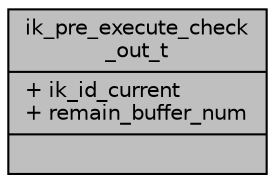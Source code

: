 digraph "ik_pre_execute_check_out_t"
{
 // INTERACTIVE_SVG=YES
 // LATEX_PDF_SIZE
  bgcolor="transparent";
  edge [fontname="Helvetica",fontsize="10",labelfontname="Helvetica",labelfontsize="10"];
  node [fontname="Helvetica",fontsize="10",shape=record];
  Node1 [label="{ik_pre_execute_check\l_out_t\n|+ ik_id_current\l+ remain_buffer_num\l|}",height=0.2,width=0.4,color="black", fillcolor="grey75", style="filled", fontcolor="black",tooltip=" "];
}
